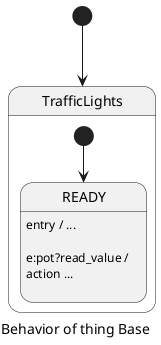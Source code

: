 @startuml
skinparam defaultTextAlignment left
caption Behavior of thing Base
[*] --> TrafficLights
state TrafficLights{
state READY{
	READY : entry / ...\n
	READY : e:pot?read_value / \naction ...\n
}
[*] --> READY
}
@enduml
